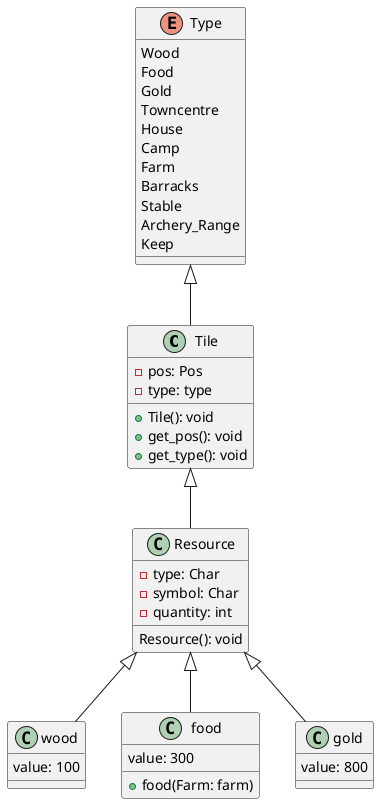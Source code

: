 @startuml
class Tile extends Type{
    -pos: Pos
    -type: type

    +Tile(): void
    +get_pos(): void
    +get_type(): void
}
enum Type {
  Wood
  Food
  Gold
  Towncentre
  House
  Camp
  Farm
  Barracks
  Stable
  Archery_Range
  Keep
}

class Resource extends Tile{
    -type: Char
    -symbol: Char
    -quantity: int

    Resource(): void
}
class wood extends Resource{
    value: 100
}
class food extends Resource{

    value: 300
    +food(Farm: farm)
}
class gold extends Resource{
    value: 800
}
@enduml